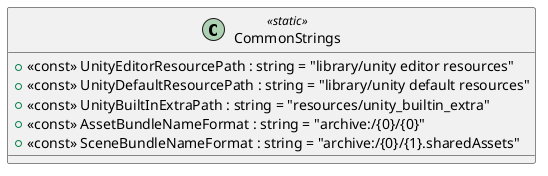 @startuml
class CommonStrings <<static>> {
    + <<const>> UnityEditorResourcePath : string = "library/unity editor resources"
    + <<const>> UnityDefaultResourcePath : string = "library/unity default resources"
    + <<const>> UnityBuiltInExtraPath : string = "resources/unity_builtin_extra"
    + <<const>> AssetBundleNameFormat : string = "archive:/{0&#125;/{0&#125;"
    + <<const>> SceneBundleNameFormat : string = "archive:/{0&#125;/{1&#125;.sharedAssets"
}
@enduml
